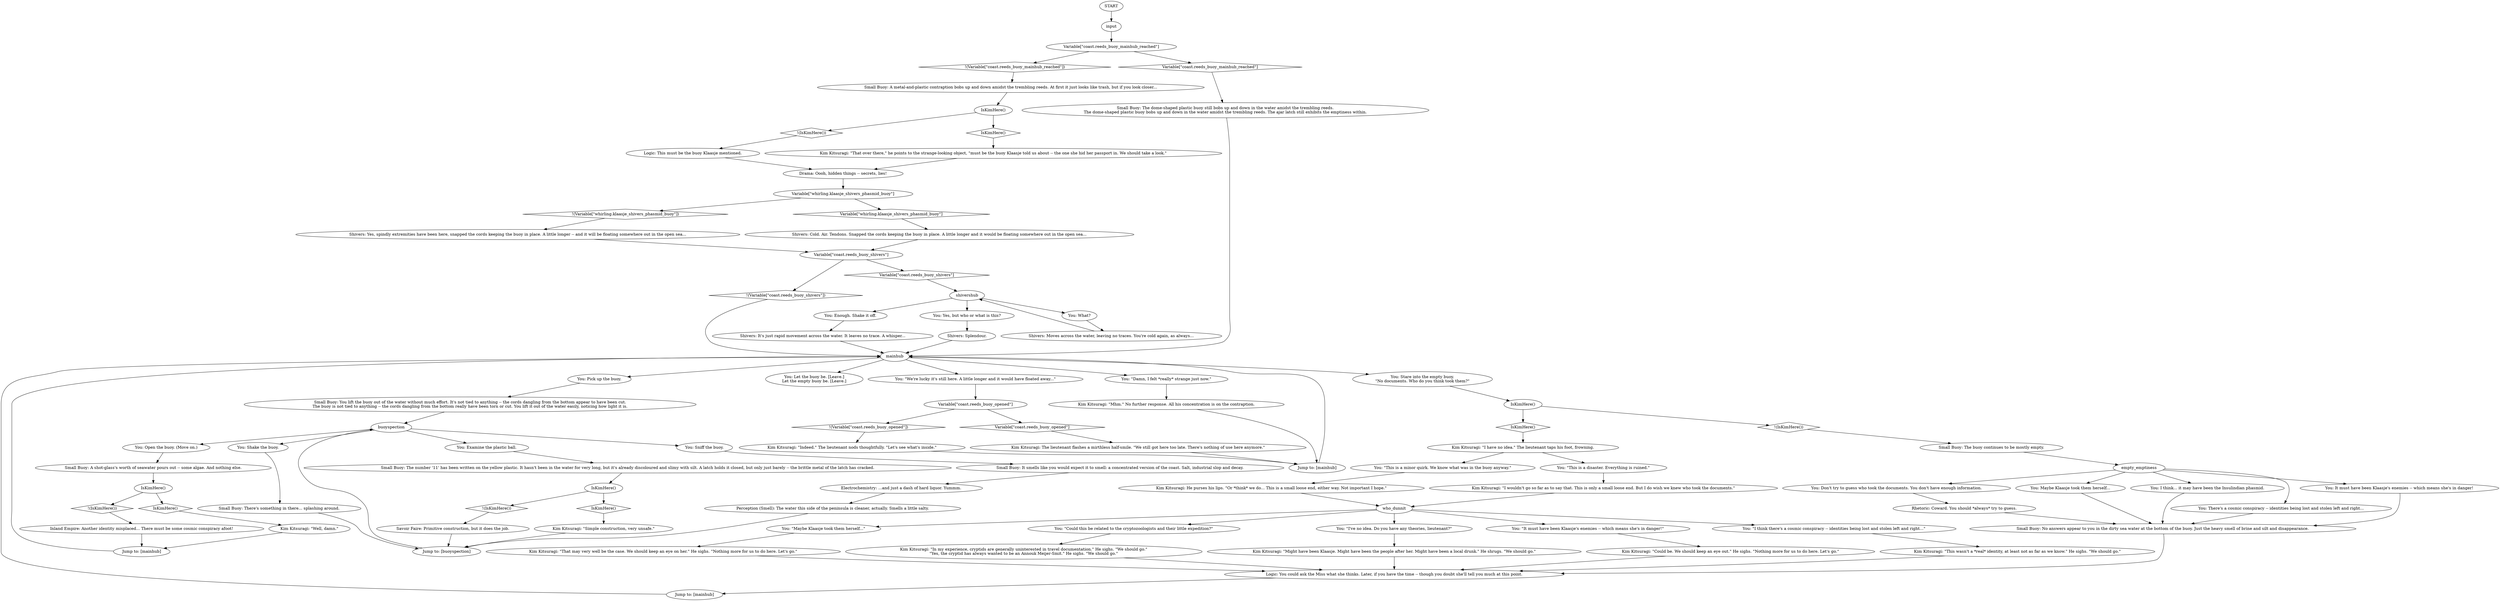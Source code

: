 # COAST / SMALL BUOY
# Here you can find Klaasje's buoy if you know about it.
# ==================================================
digraph G {
	  0 [label="START"];
	  1 [label="input"];
	  2 [label="You: \"It must have been Klaasje's enemies -- which means she's in danger!\""];
	  3 [label="You: There's a cosmic conspiracy -- identities being lost and stolen left and right..."];
	  4 [label="Logic: You could ask the Miss what she thinks. Later, if you have the time -- though you doubt she'll tell you much at this point."];
	  5 [label="Jump to: [mainhub]"];
	  6 [label="You: Enough. Shake it off."];
	  7 [label="Kim Kitsuragi: \"Indeed.\" The lieutenant nods thoughtfully. \"Let's see what's inside.\""];
	  8 [label="Perception (Smell): The water this side of the peninsula is cleaner, actually. Smells a little salty."];
	  9 [label="empty_emptiness"];
	  10 [label="buoyspection"];
	  11 [label="Savoir Faire: Primitive construction, but it does the job."];
	  12 [label="Kim Kitsuragi: \"That over there,\" he points to the strange-looking object, \"must be the buoy Klaasje told us about -- the one she hid her passport in. We should take a look.\""];
	  13 [label="Shivers: Yes, spindly extremities have been here, snapped the cords keeping the buoy in place. A little longer -- and it will be floating somewhere out in the open sea..."];
	  14 [label="You: \"I think there's a cosmic conspiracy -- identities being lost and stolen left and right...\""];
	  16 [label="Variable[\"whirling.klaasje_shivers_phasmid_buoy\"]"];
	  17 [label="Variable[\"whirling.klaasje_shivers_phasmid_buoy\"]", shape=diamond];
	  18 [label="!(Variable[\"whirling.klaasje_shivers_phasmid_buoy\"])", shape=diamond];
	  19 [label="You: \"This is a minor quirk. We know what was in the buoy anyway.\""];
	  20 [label="You: \"Damn, I felt *really* strange just now.\""];
	  21 [label="Small Buoy: A metal-and-plastic contraption bobs up and down amidst the trembling reeds. At first it just looks like trash, but if you look closer..."];
	  22 [label="IsKimHere()"];
	  23 [label="IsKimHere()", shape=diamond];
	  24 [label="!(IsKimHere())", shape=diamond];
	  25 [label="Kim Kitsuragi: \"This wasn't a *real* identity, at least not as far as we know.\" He sighs. \"We should go.\""];
	  26 [label="Kim Kitsuragi: \"In my experience, cryptids are generally uninterested in travel documentation.\" He sighs. \"We should go.\"\n\"Yes, the cryptid has always wanted to be an Annouk Meijer-Smit.\" He sighs. \"We should go.\""];
	  27 [label="Rhetoric: Coward. You should *always* try to guess."];
	  28 [label="You: Yes, but who or what is this?"];
	  29 [label="Kim Kitsuragi: \"Well, damn.\""];
	  30 [label="Inland Empire: Another identity misplaced... There must be some cosmic conspiracy afoot!"];
	  31 [label="You: It must have been Klaasje's enemies -- which means she's in danger!"];
	  32 [label="Shivers: Splendour."];
	  33 [label="Variable[\"coast.reeds_buoy_opened\"]"];
	  34 [label="Variable[\"coast.reeds_buoy_opened\"]", shape=diamond];
	  35 [label="!(Variable[\"coast.reeds_buoy_opened\"])", shape=diamond];
	  36 [label="You: Let the buoy be. [Leave.]\nLet the empty buoy be. [Leave.]"];
	  37 [label="Logic: This must be the buoy Klaasje mentioned."];
	  38 [label="Small Buoy: There's something in there... splashing around."];
	  39 [label="You: Pick up the buoy."];
	  40 [label="IsKimHere()"];
	  41 [label="IsKimHere()", shape=diamond];
	  42 [label="!(IsKimHere())", shape=diamond];
	  43 [label="Kim Kitsuragi: He purses his lips. \"Or *think* we do... This is a small loose end, either way. Not important I hope.\""];
	  44 [label="Jump to: [mainhub]"];
	  45 [label="Kim Kitsuragi: \"I wouldn't go so far as to say that. This is only a small loose end. But I do wish we knew who took the documents.\""];
	  46 [label="You: Don't try to guess who took the documents. You don't have enough information."];
	  47 [label="You: Open the buoy. (Move on.)"];
	  48 [label="You: \"Maybe Klaasje took them herself...\""];
	  49 [label="Shivers: Moves across the water, leaving no traces. You're cold again, as always..."];
	  50 [label="You: Examine the plastic ball."];
	  51 [label="Small Buoy: You lift the buoy out of the water without much effort. It's not tied to anything -- the cords dangling from the bottom appear to have been cut.\nThe buoy is not tied to anything -- the cords dangling from the bottom really have been torn or cut. You lift it out of the water easily, noticing how light it is."];
	  52 [label="Small Buoy: The number '11' has been written on the yellow plastic. It hasn't been in the water for very long, but it's already discoloured and slimy with silt. A latch holds it closed, but only just barely -- the brittle metal of the latch has cracked."];
	  53 [label="Small Buoy: The dome-shaped plastic buoy still bobs up and down in the water amidst the trembling reeds.\nThe dome-shaped plastic buoy bobs up and down in the water amidst the trembling reeds. The ajar latch still exhibits the emptiness within."];
	  54 [label="You: \"We're lucky it's still here. A little longer and it would have floated away...\""];
	  55 [label="IsKimHere()"];
	  56 [label="IsKimHere()", shape=diamond];
	  57 [label="!(IsKimHere())", shape=diamond];
	  58 [label="You: \"This is a disaster. Everything is ruined.\""];
	  59 [label="Shivers: Cold. Air. Tendons. Snapped the cords keeping the buoy in place. A little longer and it would be floating somewhere out in the open sea..."];
	  60 [label="Kim Kitsuragi: \"I have no idea.\" The lieutenant taps his foot, frowning."];
	  61 [label="who_dunnit"];
	  62 [label="You: \"Could this be related to the cryptozoologists and their little expedition?\""];
	  63 [label="Electrochemistry: ...and just a dash of hard liquor. Yummm."];
	  64 [label="Small Buoy: No answers appear to you in the dirty sea water at the bottom of the buoy. Just the heavy smell of brine and silt and disappearance."];
	  65 [label="You: Maybe Klaasje took them herself..."];
	  66 [label="shivershub"];
	  67 [label="Kim Kitsuragi: \"That may very well be the case. We should keep an eye on her.\" He sighs. \"Nothing more for us to do here. Let's go.\""];
	  68 [label="You: What?"];
	  69 [label="Small Buoy: A shot-glass's worth of seawater pours out -- some algae. And nothing else."];
	  70 [label="Variable[\"coast.reeds_buoy_mainhub_reached\"]"];
	  71 [label="Variable[\"coast.reeds_buoy_mainhub_reached\"]", shape=diamond];
	  72 [label="!(Variable[\"coast.reeds_buoy_mainhub_reached\"])", shape=diamond];
	  73 [label="Small Buoy: The buoy continues to be mostly empty."];
	  74 [label="IsKimHere()"];
	  75 [label="IsKimHere()", shape=diamond];
	  76 [label="!(IsKimHere())", shape=diamond];
	  77 [label="Shivers: It's just rapid movement across the water. It leaves no trace. A whisper..."];
	  78 [label="Small Buoy: It smells like you would expect it to smell: a concentrated version of the coast. Salt, industrial slop and decay."];
	  79 [label="Jump to: [buoyspection]"];
	  80 [label="You: I think... it may have been the Insulindian phasmid."];
	  81 [label="Drama: Oooh, hidden things -- secrets, lies!"];
	  82 [label="mainhub"];
	  83 [label="Variable[\"coast.reeds_buoy_shivers\"]"];
	  84 [label="Variable[\"coast.reeds_buoy_shivers\"]", shape=diamond];
	  85 [label="!(Variable[\"coast.reeds_buoy_shivers\"])", shape=diamond];
	  86 [label="Kim Kitsuragi: \"Might have been Klaasje. Might have been the people after her. Might have been a local drunk.\" He shrugs. \"We should go.\""];
	  87 [label="You: Sniff the buoy."];
	  88 [label="Kim Kitsuragi: \"Mhm.\" No further response. All his concentration is on the contraption."];
	  89 [label="You: Stare into the empty buoy.\n\"No documents. Who do you think took them?\""];
	  90 [label="Jump to: [mainhub]"];
	  91 [label="You: Shake the buoy."];
	  92 [label="Kim Kitsuragi: \"Simple construction, very unsafe.\""];
	  93 [label="Kim Kitsuragi: \"Could be. We should keep an eye out.\" He sighs. \"Nothing more for us to do here. Let's go.\""];
	  94 [label="Kim Kitsuragi: The lieutenant flashes a mirthless half-smile. \"We still got here too late. There's nothing of use here anymore.\""];
	  95 [label="You: \"I've no idea. Do you have any theories, lieutenant?\""];
	  0 -> 1
	  1 -> 70
	  2 -> 93
	  3 -> 64
	  4 -> 5
	  5 -> 82
	  6 -> 77
	  7 -> 90
	  8 -> 79
	  9 -> 65
	  9 -> 3
	  9 -> 46
	  9 -> 80
	  9 -> 31
	  10 -> 50
	  10 -> 91
	  10 -> 47
	  10 -> 87
	  11 -> 79
	  12 -> 81
	  13 -> 83
	  14 -> 25
	  16 -> 17
	  16 -> 18
	  17 -> 59
	  18 -> 13
	  19 -> 43
	  20 -> 88
	  21 -> 22
	  22 -> 24
	  22 -> 23
	  23 -> 12
	  24 -> 37
	  25 -> 4
	  26 -> 4
	  27 -> 64
	  28 -> 32
	  29 -> 44
	  30 -> 44
	  31 -> 64
	  32 -> 82
	  33 -> 34
	  33 -> 35
	  34 -> 94
	  35 -> 7
	  37 -> 81
	  38 -> 79
	  39 -> 51
	  40 -> 41
	  40 -> 42
	  41 -> 60
	  42 -> 73
	  43 -> 61
	  44 -> 82
	  45 -> 61
	  46 -> 27
	  47 -> 69
	  48 -> 67
	  49 -> 66
	  50 -> 52
	  51 -> 10
	  52 -> 55
	  53 -> 82
	  54 -> 33
	  55 -> 56
	  55 -> 57
	  56 -> 92
	  57 -> 11
	  58 -> 45
	  59 -> 83
	  60 -> 58
	  60 -> 19
	  61 -> 2
	  61 -> 14
	  61 -> 48
	  61 -> 62
	  61 -> 95
	  62 -> 26
	  63 -> 8
	  64 -> 4
	  65 -> 64
	  66 -> 68
	  66 -> 28
	  66 -> 6
	  67 -> 4
	  68 -> 49
	  69 -> 74
	  70 -> 72
	  70 -> 71
	  71 -> 53
	  72 -> 21
	  73 -> 9
	  74 -> 75
	  74 -> 76
	  75 -> 29
	  76 -> 30
	  77 -> 82
	  78 -> 63
	  79 -> 10
	  80 -> 64
	  81 -> 16
	  82 -> 36
	  82 -> 39
	  82 -> 20
	  82 -> 54
	  82 -> 89
	  83 -> 84
	  83 -> 85
	  84 -> 66
	  85 -> 82
	  86 -> 4
	  87 -> 78
	  88 -> 90
	  89 -> 40
	  90 -> 82
	  91 -> 38
	  92 -> 79
	  93 -> 4
	  94 -> 90
	  95 -> 86
}


